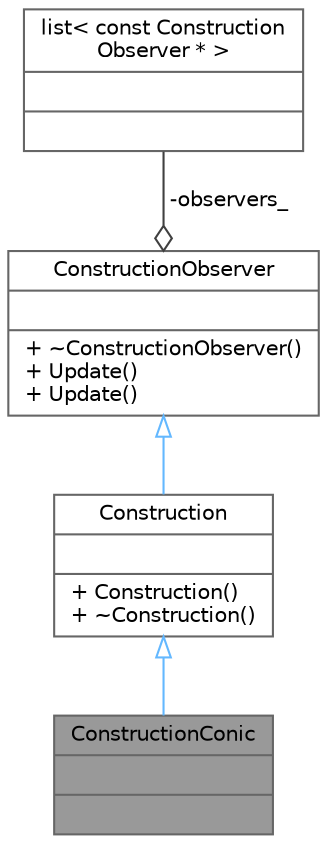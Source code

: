 digraph "ConstructionConic"
{
 // LATEX_PDF_SIZE
  bgcolor="transparent";
  edge [fontname=Helvetica,fontsize=10,labelfontname=Helvetica,labelfontsize=10];
  node [fontname=Helvetica,fontsize=10,shape=box,height=0.2,width=0.9];
  Node1 [shape=record,label="{ConstructionConic\n||}",height=0.2,width=0.4,color="gray40", fillcolor="grey60", style="filled", fontcolor="black",tooltip=" "];
  Node2 -> Node1 [dir="back",color="steelblue1",style="solid",arrowtail="onormal"];
  Node2 [shape=record,label="{Construction\n||+ Construction()\l+ ~Construction()\l}",height=0.2,width=0.4,color="gray40", fillcolor="white", style="filled",URL="$class_construction.html",tooltip="Defines how object is created."];
  Node3 -> Node2 [dir="back",color="steelblue1",style="solid",arrowtail="onormal"];
  Node3 [shape=record,label="{ConstructionObserver\n||+ ~ConstructionObserver()\l+ Update()\l+ Update()\l}",height=0.2,width=0.4,color="gray40", fillcolor="white", style="filled",URL="$class_construction_observer.html",tooltip="Makes Construction an observer."];
  Node4 -> Node3 [color="grey25",style="solid",label=" -observers_" ,arrowhead="odiamond"];
  Node4 [shape=record,label="{list\< const Construction\lObserver * \>\n||}",height=0.2,width=0.4,color="gray40", fillcolor="white", style="filled",tooltip=" "];
}
